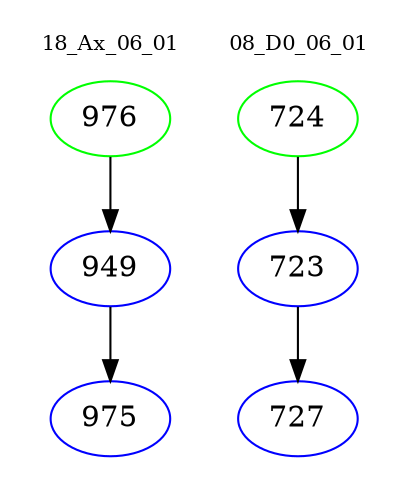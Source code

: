 digraph{
subgraph cluster_0 {
color = white
label = "18_Ax_06_01";
fontsize=10;
T0_976 [label="976", color="green"]
T0_976 -> T0_949 [color="black"]
T0_949 [label="949", color="blue"]
T0_949 -> T0_975 [color="black"]
T0_975 [label="975", color="blue"]
}
subgraph cluster_1 {
color = white
label = "08_D0_06_01";
fontsize=10;
T1_724 [label="724", color="green"]
T1_724 -> T1_723 [color="black"]
T1_723 [label="723", color="blue"]
T1_723 -> T1_727 [color="black"]
T1_727 [label="727", color="blue"]
}
}
